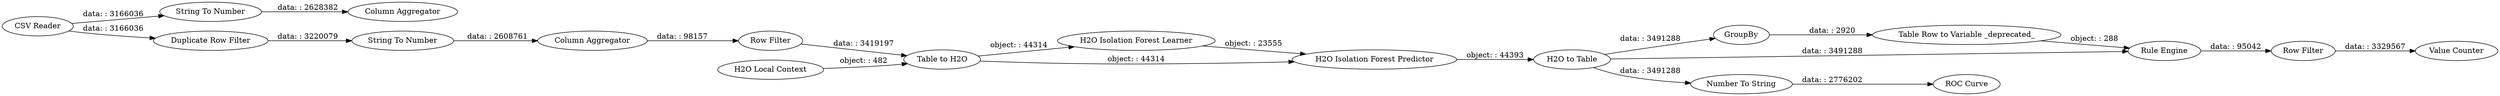 digraph {
	"7132626614405871676_39" [label="Table to H2O"]
	"5836746738637073674_23" [label="Row Filter"]
	"5836746738637073674_3" [label="String To Number"]
	"7132626614405871676_9" [label=GroupBy]
	"-6962203703015826795_25" [label="Column Aggregator"]
	"7132626614405871676_18" [label="H2O Isolation Forest Learner"]
	"7132626614405871676_15" [label="Table Row to Variable _deprecated_"]
	"7132626614405871676_37" [label="Duplicate Row Filter"]
	"7132626614405871676_11" [label="Rule Engine"]
	"7132626614405871676_17" [label="H2O to Table"]
	"7132626614405871676_6" [label="H2O Isolation Forest Predictor"]
	"7132626614405871676_30" [label="Row Filter"]
	"7132626614405871676_38" [label="String To Number"]
	"7132626614405871676_36" [label="Column Aggregator"]
	"7132626614405871676_16" [label="H2O Local Context"]
	"5836746738637073674_1" [label="CSV Reader"]
	"7132626614405871676_20" [label="ROC Curve"]
	"7132626614405871676_19" [label="Number To String"]
	"5836746738637073674_40" [label="Value Counter"]
	"7132626614405871676_37" -> "7132626614405871676_38" [label="data: : 3220079"]
	"7132626614405871676_19" -> "7132626614405871676_20" [label="data: : 2776202"]
	"7132626614405871676_39" -> "7132626614405871676_6" [label="object: : 44314"]
	"5836746738637073674_23" -> "5836746738637073674_40" [label="data: : 3329567"]
	"7132626614405871676_39" -> "7132626614405871676_18" [label="object: : 44314"]
	"7132626614405871676_16" -> "7132626614405871676_39" [label="object: : 482"]
	"7132626614405871676_17" -> "7132626614405871676_11" [label="data: : 3491288"]
	"7132626614405871676_18" -> "7132626614405871676_6" [label="object: : 23555"]
	"7132626614405871676_36" -> "7132626614405871676_30" [label="data: : 98157"]
	"7132626614405871676_11" -> "5836746738637073674_23" [label="data: : 95042"]
	"7132626614405871676_17" -> "7132626614405871676_9" [label="data: : 3491288"]
	"7132626614405871676_9" -> "7132626614405871676_15" [label="data: : 2920"]
	"7132626614405871676_6" -> "7132626614405871676_17" [label="object: : 44393"]
	"7132626614405871676_30" -> "7132626614405871676_39" [label="data: : 3419197"]
	"7132626614405871676_17" -> "7132626614405871676_19" [label="data: : 3491288"]
	"7132626614405871676_38" -> "7132626614405871676_36" [label="data: : 2608761"]
	"5836746738637073674_1" -> "5836746738637073674_3" [label="data: : 3166036"]
	"7132626614405871676_15" -> "7132626614405871676_11" [label="object: : 288"]
	"5836746738637073674_1" -> "7132626614405871676_37" [label="data: : 3166036"]
	"5836746738637073674_3" -> "-6962203703015826795_25" [label="data: : 2628382"]
	rankdir=LR
}
